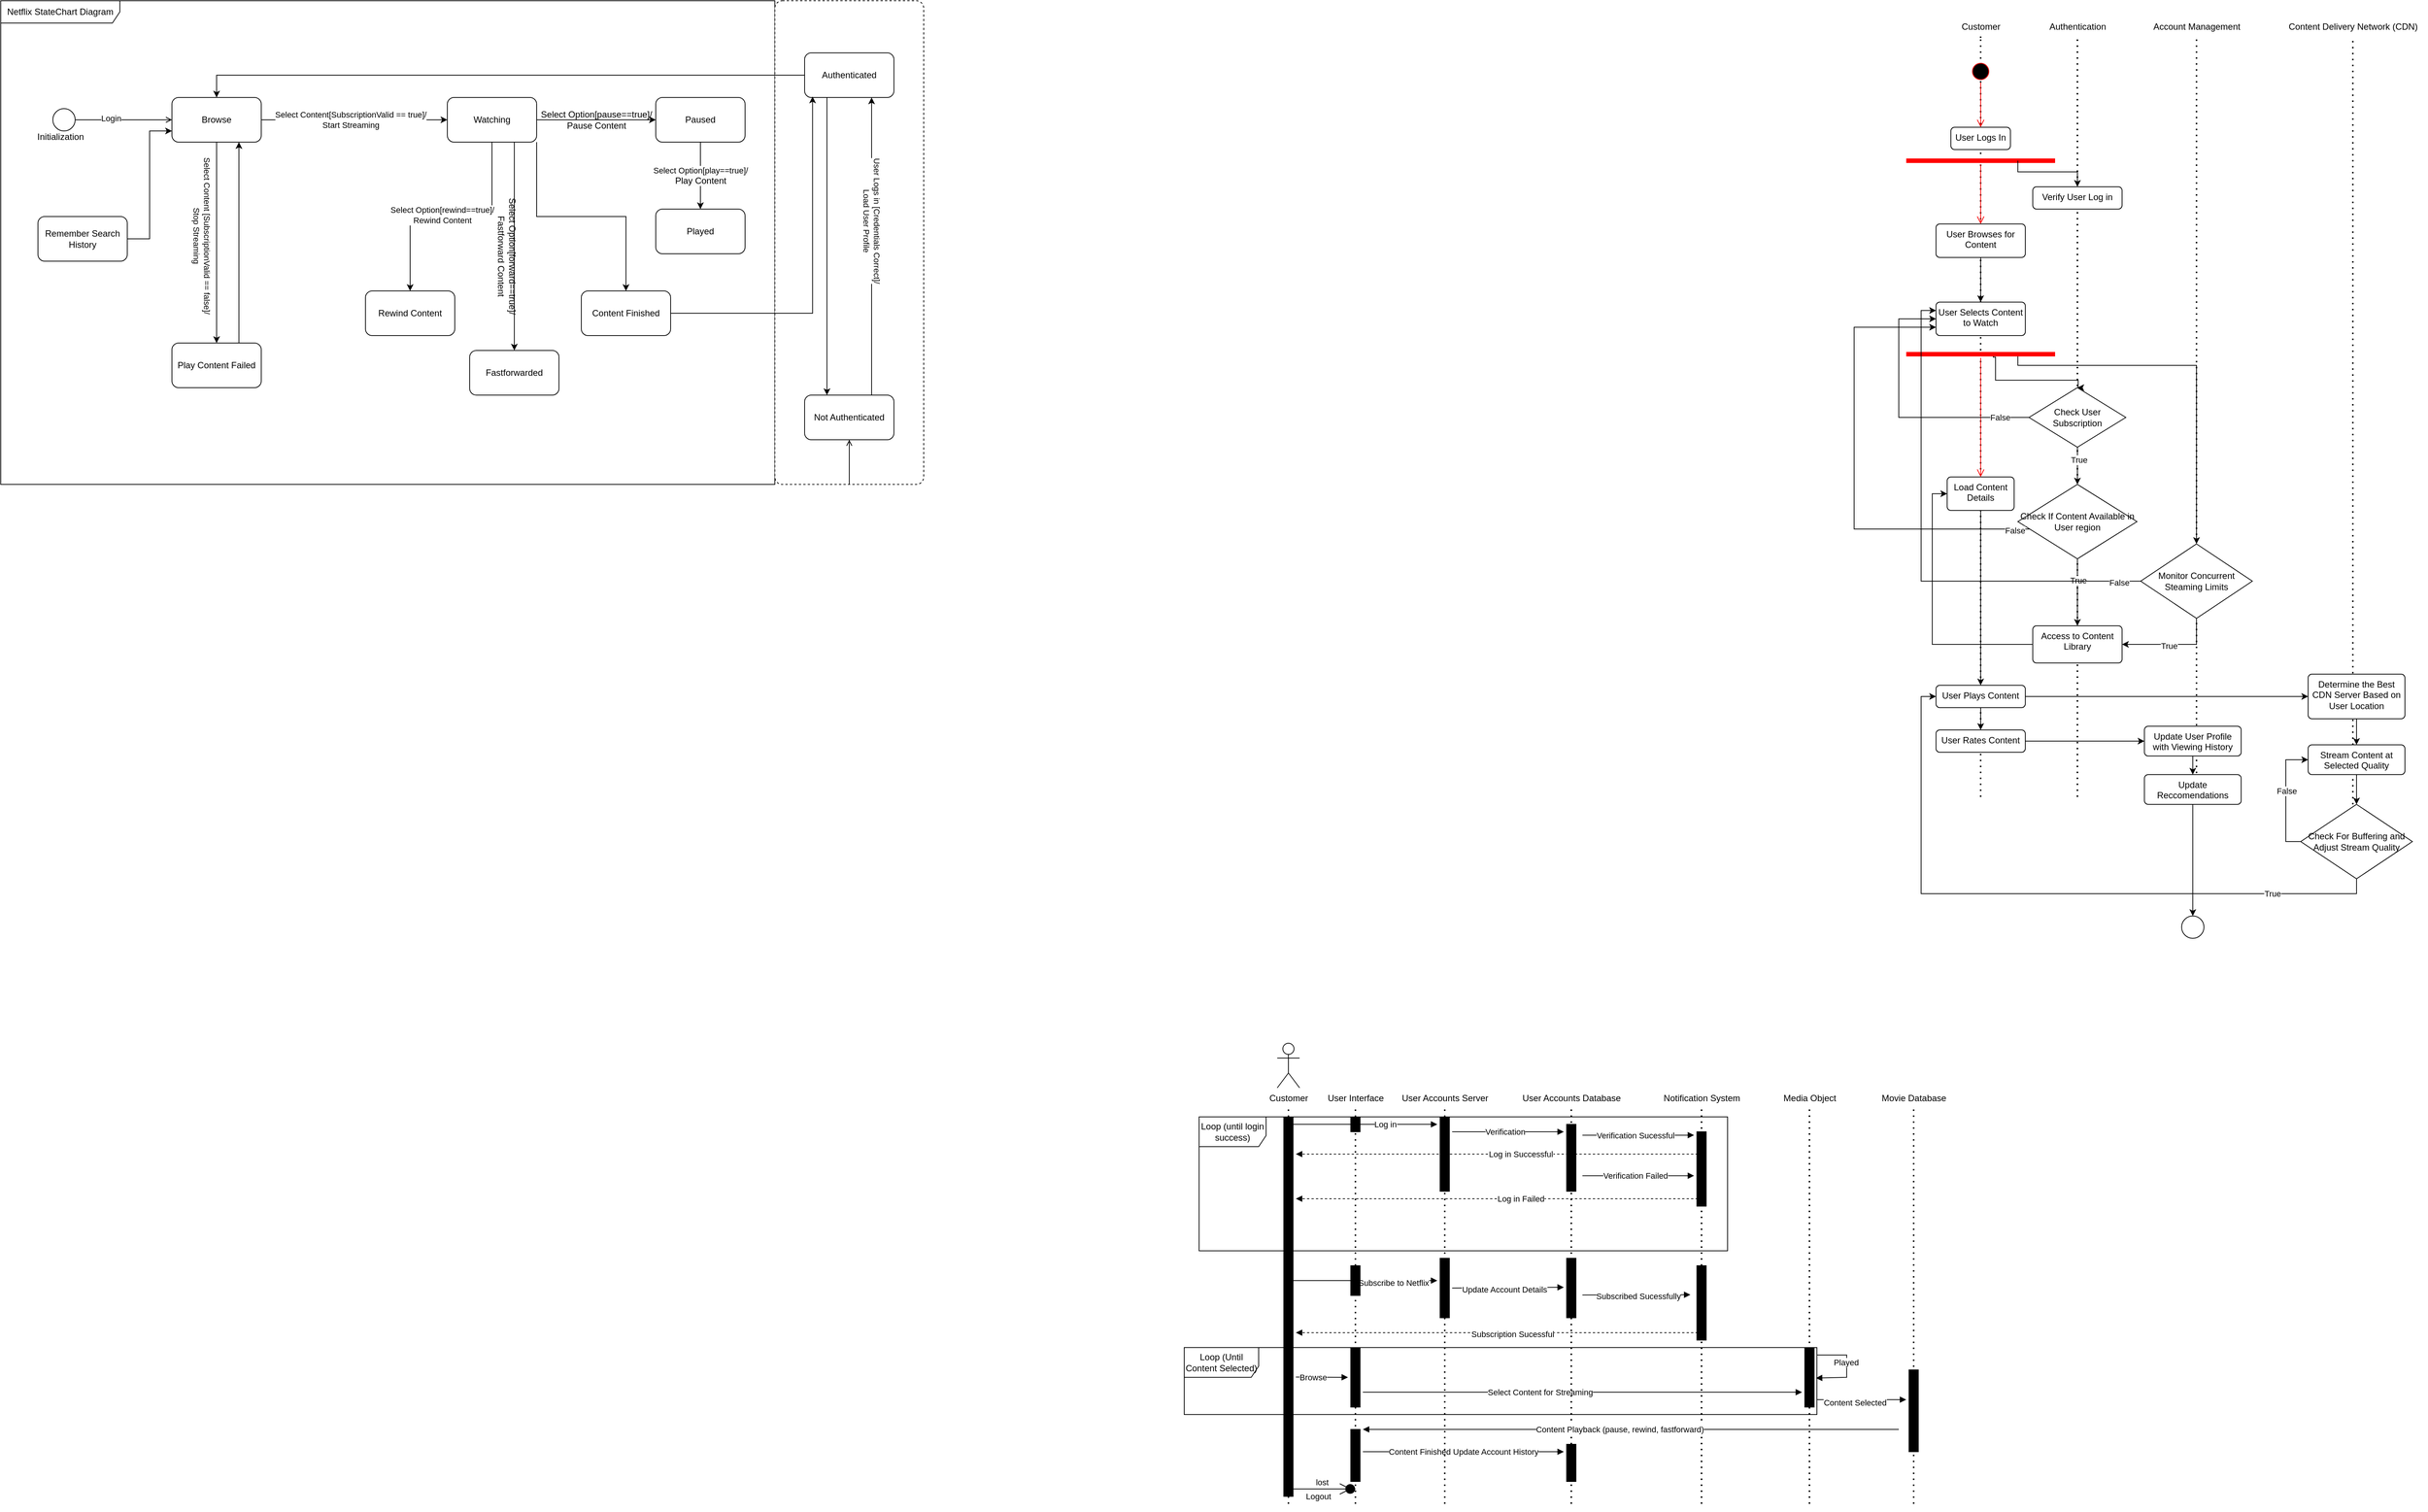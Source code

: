 <mxfile version="23.1.1" type="github">
  <diagram id="aRvvg68_T-_y73kLQ_8T" name="Page-1">
    <mxGraphModel dx="3348" dy="2262" grid="1" gridSize="10" guides="1" tooltips="1" connect="1" arrows="1" fold="1" page="1" pageScale="1" pageWidth="850" pageHeight="1100" math="0" shadow="0">
      <root>
        <mxCell id="0" />
        <mxCell id="1" parent="0" />
        <mxCell id="Cc5U-xfoEHGuKfW352Fq-62" value="" style="endArrow=none;dashed=1;html=1;dashPattern=1 3;strokeWidth=2;rounded=0;" edge="1" parent="1" source="Cc5U-xfoEHGuKfW352Fq-63">
          <mxGeometry width="50" height="50" relative="1" as="geometry">
            <mxPoint x="960" y="-310" as="sourcePoint" />
            <mxPoint x="960" y="-1045" as="targetPoint" />
          </mxGeometry>
        </mxCell>
        <mxCell id="Cc5U-xfoEHGuKfW352Fq-66" value="" style="group" vertex="1" connectable="0" parent="1">
          <mxGeometry x="910" y="-1070" width="150" height="760" as="geometry" />
        </mxCell>
        <mxCell id="Cc5U-xfoEHGuKfW352Fq-65" value="" style="endArrow=none;dashed=1;html=1;dashPattern=1 3;strokeWidth=2;rounded=0;" edge="1" parent="Cc5U-xfoEHGuKfW352Fq-66" target="Cc5U-xfoEHGuKfW352Fq-63">
          <mxGeometry width="50" height="50" relative="1" as="geometry">
            <mxPoint x="50" y="1050" as="sourcePoint" />
            <mxPoint x="50" y="25" as="targetPoint" />
          </mxGeometry>
        </mxCell>
        <mxCell id="Cc5U-xfoEHGuKfW352Fq-63" value="Customer" style="text;html=1;align=center;verticalAlign=middle;resizable=0;points=[];autosize=1;strokeColor=none;fillColor=none;" vertex="1" parent="Cc5U-xfoEHGuKfW352Fq-66">
          <mxGeometry x="10" width="80" height="30" as="geometry" />
        </mxCell>
        <mxCell id="Cc5U-xfoEHGuKfW352Fq-92" value="" style="ellipse;html=1;shape=startState;fillColor=#000000;strokeColor=#ff0000;" vertex="1" parent="Cc5U-xfoEHGuKfW352Fq-66">
          <mxGeometry x="35" y="60" width="30" height="30" as="geometry" />
        </mxCell>
        <mxCell id="Cc5U-xfoEHGuKfW352Fq-93" value="" style="edgeStyle=orthogonalEdgeStyle;html=1;verticalAlign=bottom;endArrow=open;endSize=8;strokeColor=#ff0000;rounded=0;" edge="1" source="Cc5U-xfoEHGuKfW352Fq-92" parent="Cc5U-xfoEHGuKfW352Fq-66">
          <mxGeometry relative="1" as="geometry">
            <mxPoint x="50" y="150" as="targetPoint" />
          </mxGeometry>
        </mxCell>
        <mxCell id="Cc5U-xfoEHGuKfW352Fq-94" value="User Logs In" style="html=1;align=center;verticalAlign=top;rounded=1;absoluteArcSize=1;arcSize=10;dashed=0;whiteSpace=wrap;" vertex="1" parent="Cc5U-xfoEHGuKfW352Fq-66">
          <mxGeometry x="10" y="150" width="80" height="30" as="geometry" />
        </mxCell>
        <mxCell id="Cc5U-xfoEHGuKfW352Fq-125" value="" style="edgeStyle=orthogonalEdgeStyle;rounded=0;orthogonalLoop=1;jettySize=auto;html=1;" edge="1" parent="Cc5U-xfoEHGuKfW352Fq-66" source="Cc5U-xfoEHGuKfW352Fq-95" target="Cc5U-xfoEHGuKfW352Fq-96">
          <mxGeometry relative="1" as="geometry" />
        </mxCell>
        <mxCell id="Cc5U-xfoEHGuKfW352Fq-95" value="User Browses for Content" style="html=1;align=center;verticalAlign=top;rounded=1;absoluteArcSize=1;arcSize=10;dashed=0;whiteSpace=wrap;" vertex="1" parent="Cc5U-xfoEHGuKfW352Fq-66">
          <mxGeometry x="-10" y="280" width="120" height="45" as="geometry" />
        </mxCell>
        <mxCell id="Cc5U-xfoEHGuKfW352Fq-96" value="User Selects Content to Watch" style="html=1;align=center;verticalAlign=top;rounded=1;absoluteArcSize=1;arcSize=10;dashed=0;whiteSpace=wrap;" vertex="1" parent="Cc5U-xfoEHGuKfW352Fq-66">
          <mxGeometry x="-10" y="385" width="120" height="45" as="geometry" />
        </mxCell>
        <mxCell id="Cc5U-xfoEHGuKfW352Fq-97" value="Load Content Details" style="html=1;align=center;verticalAlign=top;rounded=1;absoluteArcSize=1;arcSize=10;dashed=0;whiteSpace=wrap;" vertex="1" parent="Cc5U-xfoEHGuKfW352Fq-66">
          <mxGeometry x="5" y="620" width="90" height="45" as="geometry" />
        </mxCell>
        <mxCell id="Cc5U-xfoEHGuKfW352Fq-118" value="" style="shape=line;html=1;strokeWidth=6;strokeColor=#ff0000;" vertex="1" parent="Cc5U-xfoEHGuKfW352Fq-66">
          <mxGeometry x="-50" y="190" width="200" height="10" as="geometry" />
        </mxCell>
        <mxCell id="Cc5U-xfoEHGuKfW352Fq-119" value="" style="edgeStyle=orthogonalEdgeStyle;html=1;verticalAlign=bottom;endArrow=open;endSize=8;strokeColor=#ff0000;rounded=0;entryX=0.5;entryY=0;entryDx=0;entryDy=0;" edge="1" source="Cc5U-xfoEHGuKfW352Fq-118" parent="Cc5U-xfoEHGuKfW352Fq-66" target="Cc5U-xfoEHGuKfW352Fq-95">
          <mxGeometry relative="1" as="geometry">
            <mxPoint x="50" y="270" as="targetPoint" />
          </mxGeometry>
        </mxCell>
        <mxCell id="Cc5U-xfoEHGuKfW352Fq-76" value="" style="group" vertex="1" connectable="0" parent="1">
          <mxGeometry x="1040" y="-1070" width="160" height="800" as="geometry" />
        </mxCell>
        <mxCell id="Cc5U-xfoEHGuKfW352Fq-77" value="" style="endArrow=none;dashed=1;html=1;dashPattern=1 3;strokeWidth=2;rounded=0;" edge="1" parent="Cc5U-xfoEHGuKfW352Fq-76" target="Cc5U-xfoEHGuKfW352Fq-78">
          <mxGeometry width="50" height="50" relative="1" as="geometry">
            <mxPoint x="50" y="1050" as="sourcePoint" />
            <mxPoint x="50" y="25" as="targetPoint" />
          </mxGeometry>
        </mxCell>
        <mxCell id="Cc5U-xfoEHGuKfW352Fq-78" value="Authentication" style="text;html=1;align=center;verticalAlign=middle;resizable=0;points=[];autosize=1;strokeColor=none;fillColor=none;" vertex="1" parent="Cc5U-xfoEHGuKfW352Fq-76">
          <mxGeometry width="100" height="30" as="geometry" />
        </mxCell>
        <mxCell id="Cc5U-xfoEHGuKfW352Fq-168" value="" style="edgeStyle=orthogonalEdgeStyle;rounded=0;orthogonalLoop=1;jettySize=auto;html=1;" edge="1" parent="Cc5U-xfoEHGuKfW352Fq-76" source="Cc5U-xfoEHGuKfW352Fq-103" target="Cc5U-xfoEHGuKfW352Fq-58">
          <mxGeometry relative="1" as="geometry" />
        </mxCell>
        <mxCell id="Cc5U-xfoEHGuKfW352Fq-171" value="True" style="edgeLabel;html=1;align=center;verticalAlign=middle;resizable=0;points=[];" vertex="1" connectable="0" parent="Cc5U-xfoEHGuKfW352Fq-168">
          <mxGeometry x="-0.324" y="2" relative="1" as="geometry">
            <mxPoint as="offset" />
          </mxGeometry>
        </mxCell>
        <mxCell id="Cc5U-xfoEHGuKfW352Fq-103" value="Check User Subscription" style="rhombus;whiteSpace=wrap;html=1;" vertex="1" parent="Cc5U-xfoEHGuKfW352Fq-76">
          <mxGeometry x="-15" y="500" width="130" height="80" as="geometry" />
        </mxCell>
        <mxCell id="Cc5U-xfoEHGuKfW352Fq-117" value="Verify User Log in" style="html=1;align=center;verticalAlign=top;rounded=1;absoluteArcSize=1;arcSize=10;dashed=0;whiteSpace=wrap;" vertex="1" parent="Cc5U-xfoEHGuKfW352Fq-76">
          <mxGeometry x="-10" y="230" width="120" height="30" as="geometry" />
        </mxCell>
        <mxCell id="Cc5U-xfoEHGuKfW352Fq-58" value="Check If Content Available in User region" style="rhombus;whiteSpace=wrap;html=1;" vertex="1" parent="Cc5U-xfoEHGuKfW352Fq-76">
          <mxGeometry x="-30" y="630" width="160" height="100" as="geometry" />
        </mxCell>
        <mxCell id="Cc5U-xfoEHGuKfW352Fq-79" value="" style="group" vertex="1" connectable="0" parent="1">
          <mxGeometry x="1200" y="-1070" width="150" height="760" as="geometry" />
        </mxCell>
        <mxCell id="Cc5U-xfoEHGuKfW352Fq-80" value="" style="endArrow=none;dashed=1;html=1;dashPattern=1 3;strokeWidth=2;rounded=0;" edge="1" parent="Cc5U-xfoEHGuKfW352Fq-79" target="Cc5U-xfoEHGuKfW352Fq-81">
          <mxGeometry width="50" height="50" relative="1" as="geometry">
            <mxPoint x="50" y="1050" as="sourcePoint" />
            <mxPoint x="50" y="25" as="targetPoint" />
          </mxGeometry>
        </mxCell>
        <mxCell id="Cc5U-xfoEHGuKfW352Fq-81" value="Account Management" style="text;html=1;align=center;verticalAlign=middle;resizable=0;points=[];autosize=1;strokeColor=none;fillColor=none;" vertex="1" parent="Cc5U-xfoEHGuKfW352Fq-79">
          <mxGeometry x="-20" width="140" height="30" as="geometry" />
        </mxCell>
        <mxCell id="Cc5U-xfoEHGuKfW352Fq-176" value="Monitor Concurrent Steaming Limits" style="rhombus;whiteSpace=wrap;html=1;" vertex="1" parent="Cc5U-xfoEHGuKfW352Fq-79">
          <mxGeometry x="-25" y="710" width="150" height="100" as="geometry" />
        </mxCell>
        <mxCell id="Cc5U-xfoEHGuKfW352Fq-82" value="" style="group" vertex="1" connectable="0" parent="1">
          <mxGeometry x="1340" y="-1070" width="150" height="760" as="geometry" />
        </mxCell>
        <mxCell id="Cc5U-xfoEHGuKfW352Fq-89" value="" style="group" vertex="1" connectable="0" parent="Cc5U-xfoEHGuKfW352Fq-82">
          <mxGeometry x="20" width="200" height="760" as="geometry" />
        </mxCell>
        <mxCell id="Cc5U-xfoEHGuKfW352Fq-83" value="" style="endArrow=none;dashed=1;html=1;dashPattern=1 3;strokeWidth=2;rounded=0;" edge="1" parent="Cc5U-xfoEHGuKfW352Fq-89" target="Cc5U-xfoEHGuKfW352Fq-84">
          <mxGeometry width="50" height="50" relative="1" as="geometry">
            <mxPoint x="100" y="1060" as="sourcePoint" />
            <mxPoint x="100" y="25" as="targetPoint" />
          </mxGeometry>
        </mxCell>
        <mxCell id="Cc5U-xfoEHGuKfW352Fq-84" value="Content Delivery Network (CDN)" style="text;html=1;align=center;verticalAlign=middle;resizable=0;points=[];autosize=1;strokeColor=none;fillColor=none;" vertex="1" parent="Cc5U-xfoEHGuKfW352Fq-89">
          <mxGeometry width="200" height="30" as="geometry" />
        </mxCell>
        <mxCell id="Cc5U-xfoEHGuKfW352Fq-123" style="edgeStyle=orthogonalEdgeStyle;rounded=0;orthogonalLoop=1;jettySize=auto;html=1;exitX=0.75;exitY=0.5;exitDx=0;exitDy=0;exitPerimeter=0;entryX=0.5;entryY=0;entryDx=0;entryDy=0;" edge="1" parent="1" source="Cc5U-xfoEHGuKfW352Fq-118" target="Cc5U-xfoEHGuKfW352Fq-117">
          <mxGeometry relative="1" as="geometry">
            <Array as="points">
              <mxPoint x="1010" y="-860" />
              <mxPoint x="1090" y="-860" />
            </Array>
          </mxGeometry>
        </mxCell>
        <mxCell id="Cc5U-xfoEHGuKfW352Fq-148" style="edgeStyle=orthogonalEdgeStyle;rounded=0;orthogonalLoop=1;jettySize=auto;html=1;exitX=0.6;exitY=0.788;exitDx=0;exitDy=0;exitPerimeter=0;" edge="1" parent="1" source="Cc5U-xfoEHGuKfW352Fq-141">
          <mxGeometry relative="1" as="geometry">
            <mxPoint x="1090" y="-570" as="targetPoint" />
            <Array as="points">
              <mxPoint x="980" y="-614" />
              <mxPoint x="977" y="-614" />
              <mxPoint x="977" y="-611" />
              <mxPoint x="980" y="-611" />
              <mxPoint x="980" y="-580" />
              <mxPoint x="1091" y="-580" />
              <mxPoint x="1091" y="-570" />
            </Array>
          </mxGeometry>
        </mxCell>
        <mxCell id="Cc5U-xfoEHGuKfW352Fq-219" style="edgeStyle=orthogonalEdgeStyle;rounded=0;orthogonalLoop=1;jettySize=auto;html=1;exitX=0.75;exitY=0.5;exitDx=0;exitDy=0;exitPerimeter=0;" edge="1" parent="1" source="Cc5U-xfoEHGuKfW352Fq-141" target="Cc5U-xfoEHGuKfW352Fq-176">
          <mxGeometry relative="1" as="geometry">
            <Array as="points">
              <mxPoint x="1010" y="-600" />
              <mxPoint x="1250" y="-600" />
            </Array>
          </mxGeometry>
        </mxCell>
        <mxCell id="Cc5U-xfoEHGuKfW352Fq-141" value="" style="shape=line;html=1;strokeWidth=6;strokeColor=#ff0000;" vertex="1" parent="1">
          <mxGeometry x="860" y="-620" width="200" height="10" as="geometry" />
        </mxCell>
        <mxCell id="Cc5U-xfoEHGuKfW352Fq-142" value="" style="edgeStyle=orthogonalEdgeStyle;html=1;verticalAlign=bottom;endArrow=open;endSize=8;strokeColor=#ff0000;rounded=0;entryX=0.5;entryY=0;entryDx=0;entryDy=0;" edge="1" source="Cc5U-xfoEHGuKfW352Fq-141" parent="1" target="Cc5U-xfoEHGuKfW352Fq-97">
          <mxGeometry relative="1" as="geometry">
            <mxPoint x="960" y="-540" as="targetPoint" />
          </mxGeometry>
        </mxCell>
        <mxCell id="Cc5U-xfoEHGuKfW352Fq-163" value="" style="edgeStyle=orthogonalEdgeStyle;rounded=0;orthogonalLoop=1;jettySize=auto;html=1;entryX=0;entryY=0.5;entryDx=0;entryDy=0;" edge="1" parent="1" source="Cc5U-xfoEHGuKfW352Fq-149" target="Cc5U-xfoEHGuKfW352Fq-97">
          <mxGeometry relative="1" as="geometry" />
        </mxCell>
        <mxCell id="Cc5U-xfoEHGuKfW352Fq-165" style="edgeStyle=orthogonalEdgeStyle;rounded=0;orthogonalLoop=1;jettySize=auto;html=1;exitX=0;exitY=0.5;exitDx=0;exitDy=0;entryX=0;entryY=0.5;entryDx=0;entryDy=0;" edge="1" parent="1" source="Cc5U-xfoEHGuKfW352Fq-103" target="Cc5U-xfoEHGuKfW352Fq-96">
          <mxGeometry relative="1" as="geometry">
            <Array as="points">
              <mxPoint x="850" y="-530" />
              <mxPoint x="850" y="-662" />
            </Array>
          </mxGeometry>
        </mxCell>
        <mxCell id="Cc5U-xfoEHGuKfW352Fq-166" value="False" style="edgeLabel;html=1;align=center;verticalAlign=middle;resizable=0;points=[];" vertex="1" connectable="0" parent="Cc5U-xfoEHGuKfW352Fq-165">
          <mxGeometry x="-0.778" relative="1" as="geometry">
            <mxPoint as="offset" />
          </mxGeometry>
        </mxCell>
        <mxCell id="Cc5U-xfoEHGuKfW352Fq-149" value="Access to Content Library" style="html=1;align=center;verticalAlign=top;rounded=1;absoluteArcSize=1;arcSize=10;dashed=0;whiteSpace=wrap;" vertex="1" parent="1">
          <mxGeometry x="1030" y="-250" width="120" height="50" as="geometry" />
        </mxCell>
        <mxCell id="Cc5U-xfoEHGuKfW352Fq-170" value="" style="edgeStyle=orthogonalEdgeStyle;rounded=0;orthogonalLoop=1;jettySize=auto;html=1;" edge="1" parent="1" source="Cc5U-xfoEHGuKfW352Fq-58" target="Cc5U-xfoEHGuKfW352Fq-149">
          <mxGeometry relative="1" as="geometry" />
        </mxCell>
        <mxCell id="Cc5U-xfoEHGuKfW352Fq-172" value="True" style="edgeLabel;html=1;align=center;verticalAlign=middle;resizable=0;points=[];" vertex="1" connectable="0" parent="Cc5U-xfoEHGuKfW352Fq-170">
          <mxGeometry x="-0.36" y="1" relative="1" as="geometry">
            <mxPoint as="offset" />
          </mxGeometry>
        </mxCell>
        <mxCell id="Cc5U-xfoEHGuKfW352Fq-173" style="edgeStyle=orthogonalEdgeStyle;rounded=0;orthogonalLoop=1;jettySize=auto;html=1;entryX=0;entryY=0.75;entryDx=0;entryDy=0;" edge="1" parent="1" source="Cc5U-xfoEHGuKfW352Fq-58" target="Cc5U-xfoEHGuKfW352Fq-96">
          <mxGeometry relative="1" as="geometry">
            <Array as="points">
              <mxPoint x="790" y="-380" />
              <mxPoint x="790" y="-651" />
            </Array>
          </mxGeometry>
        </mxCell>
        <mxCell id="Cc5U-xfoEHGuKfW352Fq-174" value="False" style="edgeLabel;html=1;align=center;verticalAlign=middle;resizable=0;points=[];" vertex="1" connectable="0" parent="Cc5U-xfoEHGuKfW352Fq-173">
          <mxGeometry x="-0.935" y="2" relative="1" as="geometry">
            <mxPoint as="offset" />
          </mxGeometry>
        </mxCell>
        <mxCell id="Cc5U-xfoEHGuKfW352Fq-201" value="" style="edgeStyle=orthogonalEdgeStyle;rounded=0;orthogonalLoop=1;jettySize=auto;html=1;" edge="1" parent="1" source="Cc5U-xfoEHGuKfW352Fq-193" target="Cc5U-xfoEHGuKfW352Fq-200">
          <mxGeometry relative="1" as="geometry" />
        </mxCell>
        <mxCell id="Cc5U-xfoEHGuKfW352Fq-212" style="edgeStyle=orthogonalEdgeStyle;rounded=0;orthogonalLoop=1;jettySize=auto;html=1;" edge="1" parent="1" source="Cc5U-xfoEHGuKfW352Fq-193" target="Cc5U-xfoEHGuKfW352Fq-59">
          <mxGeometry relative="1" as="geometry" />
        </mxCell>
        <mxCell id="Cc5U-xfoEHGuKfW352Fq-193" value="User Plays Content" style="html=1;align=center;verticalAlign=top;rounded=1;absoluteArcSize=1;arcSize=10;dashed=0;whiteSpace=wrap;" vertex="1" parent="1">
          <mxGeometry x="900" y="-170" width="120" height="30" as="geometry" />
        </mxCell>
        <mxCell id="Cc5U-xfoEHGuKfW352Fq-198" style="edgeStyle=orthogonalEdgeStyle;rounded=0;orthogonalLoop=1;jettySize=auto;html=1;" edge="1" parent="1" source="Cc5U-xfoEHGuKfW352Fq-97" target="Cc5U-xfoEHGuKfW352Fq-193">
          <mxGeometry relative="1" as="geometry" />
        </mxCell>
        <mxCell id="Cc5U-xfoEHGuKfW352Fq-206" style="edgeStyle=orthogonalEdgeStyle;rounded=0;orthogonalLoop=1;jettySize=auto;html=1;entryX=0;entryY=0.5;entryDx=0;entryDy=0;" edge="1" parent="1" source="Cc5U-xfoEHGuKfW352Fq-200" target="Cc5U-xfoEHGuKfW352Fq-205">
          <mxGeometry relative="1" as="geometry" />
        </mxCell>
        <mxCell id="Cc5U-xfoEHGuKfW352Fq-200" value="User Rates Content" style="html=1;align=center;verticalAlign=top;rounded=1;absoluteArcSize=1;arcSize=10;dashed=0;whiteSpace=wrap;" vertex="1" parent="1">
          <mxGeometry x="900" y="-110" width="120" height="30" as="geometry" />
        </mxCell>
        <mxCell id="Cc5U-xfoEHGuKfW352Fq-210" style="edgeStyle=orthogonalEdgeStyle;rounded=0;orthogonalLoop=1;jettySize=auto;html=1;entryX=0.5;entryY=0;entryDx=0;entryDy=0;" edge="1" parent="1" source="Cc5U-xfoEHGuKfW352Fq-205" target="Cc5U-xfoEHGuKfW352Fq-208">
          <mxGeometry relative="1" as="geometry" />
        </mxCell>
        <mxCell id="Cc5U-xfoEHGuKfW352Fq-205" value="Update User Profile with Viewing History" style="html=1;align=center;verticalAlign=top;rounded=1;absoluteArcSize=1;arcSize=10;dashed=0;whiteSpace=wrap;" vertex="1" parent="1">
          <mxGeometry x="1180" y="-115" width="130" height="40" as="geometry" />
        </mxCell>
        <mxCell id="Cc5U-xfoEHGuKfW352Fq-241" style="edgeStyle=orthogonalEdgeStyle;rounded=0;orthogonalLoop=1;jettySize=auto;html=1;entryX=0.5;entryY=0;entryDx=0;entryDy=0;" edge="1" parent="1" source="Cc5U-xfoEHGuKfW352Fq-208" target="Cc5U-xfoEHGuKfW352Fq-239">
          <mxGeometry relative="1" as="geometry" />
        </mxCell>
        <mxCell id="Cc5U-xfoEHGuKfW352Fq-208" value="Update Reccomendations" style="html=1;align=center;verticalAlign=top;rounded=1;absoluteArcSize=1;arcSize=10;dashed=0;whiteSpace=wrap;" vertex="1" parent="1">
          <mxGeometry x="1180" y="-50" width="130" height="40" as="geometry" />
        </mxCell>
        <mxCell id="Cc5U-xfoEHGuKfW352Fq-216" style="edgeStyle=orthogonalEdgeStyle;rounded=0;orthogonalLoop=1;jettySize=auto;html=1;entryX=0.5;entryY=0;entryDx=0;entryDy=0;" edge="1" parent="1" source="Cc5U-xfoEHGuKfW352Fq-59" target="Cc5U-xfoEHGuKfW352Fq-215">
          <mxGeometry relative="1" as="geometry" />
        </mxCell>
        <mxCell id="Cc5U-xfoEHGuKfW352Fq-59" value="Determine the Best CDN Server Based on User Location" style="html=1;align=center;verticalAlign=top;rounded=1;absoluteArcSize=1;arcSize=10;dashed=0;whiteSpace=wrap;" vertex="1" parent="1">
          <mxGeometry x="1400" y="-185" width="130" height="60" as="geometry" />
        </mxCell>
        <mxCell id="Cc5U-xfoEHGuKfW352Fq-227" style="edgeStyle=orthogonalEdgeStyle;rounded=0;orthogonalLoop=1;jettySize=auto;html=1;entryX=0.5;entryY=0;entryDx=0;entryDy=0;" edge="1" parent="1" source="Cc5U-xfoEHGuKfW352Fq-215" target="Cc5U-xfoEHGuKfW352Fq-226">
          <mxGeometry relative="1" as="geometry" />
        </mxCell>
        <mxCell id="Cc5U-xfoEHGuKfW352Fq-215" value="Stream Content at Selected Quality" style="html=1;align=center;verticalAlign=top;rounded=1;absoluteArcSize=1;arcSize=10;dashed=0;whiteSpace=wrap;" vertex="1" parent="1">
          <mxGeometry x="1400" y="-90" width="130" height="40" as="geometry" />
        </mxCell>
        <mxCell id="Cc5U-xfoEHGuKfW352Fq-221" style="edgeStyle=orthogonalEdgeStyle;rounded=0;orthogonalLoop=1;jettySize=auto;html=1;entryX=0;entryY=0.25;entryDx=0;entryDy=0;" edge="1" parent="1" source="Cc5U-xfoEHGuKfW352Fq-176" target="Cc5U-xfoEHGuKfW352Fq-96">
          <mxGeometry relative="1" as="geometry" />
        </mxCell>
        <mxCell id="Cc5U-xfoEHGuKfW352Fq-222" value="False" style="edgeLabel;html=1;align=center;verticalAlign=middle;resizable=0;points=[];" vertex="1" connectable="0" parent="Cc5U-xfoEHGuKfW352Fq-221">
          <mxGeometry x="-0.913" y="2" relative="1" as="geometry">
            <mxPoint as="offset" />
          </mxGeometry>
        </mxCell>
        <mxCell id="Cc5U-xfoEHGuKfW352Fq-223" style="edgeStyle=orthogonalEdgeStyle;rounded=0;orthogonalLoop=1;jettySize=auto;html=1;entryX=1;entryY=0.5;entryDx=0;entryDy=0;" edge="1" parent="1" source="Cc5U-xfoEHGuKfW352Fq-176" target="Cc5U-xfoEHGuKfW352Fq-149">
          <mxGeometry relative="1" as="geometry">
            <Array as="points">
              <mxPoint x="1250" y="-225" />
            </Array>
          </mxGeometry>
        </mxCell>
        <mxCell id="Cc5U-xfoEHGuKfW352Fq-224" value="True" style="edgeLabel;html=1;align=center;verticalAlign=middle;resizable=0;points=[];" vertex="1" connectable="0" parent="Cc5U-xfoEHGuKfW352Fq-223">
          <mxGeometry x="0.075" y="2" relative="1" as="geometry">
            <mxPoint as="offset" />
          </mxGeometry>
        </mxCell>
        <mxCell id="Cc5U-xfoEHGuKfW352Fq-228" style="edgeStyle=orthogonalEdgeStyle;rounded=0;orthogonalLoop=1;jettySize=auto;html=1;entryX=0;entryY=0.5;entryDx=0;entryDy=0;" edge="1" parent="1" source="Cc5U-xfoEHGuKfW352Fq-226" target="Cc5U-xfoEHGuKfW352Fq-215">
          <mxGeometry relative="1" as="geometry">
            <Array as="points">
              <mxPoint x="1370" y="40" />
              <mxPoint x="1370" y="-70" />
            </Array>
          </mxGeometry>
        </mxCell>
        <mxCell id="Cc5U-xfoEHGuKfW352Fq-229" value="False" style="edgeLabel;html=1;align=center;verticalAlign=middle;resizable=0;points=[];" vertex="1" connectable="0" parent="Cc5U-xfoEHGuKfW352Fq-228">
          <mxGeometry x="0.101" y="-1" relative="1" as="geometry">
            <mxPoint as="offset" />
          </mxGeometry>
        </mxCell>
        <mxCell id="Cc5U-xfoEHGuKfW352Fq-230" style="edgeStyle=orthogonalEdgeStyle;rounded=0;orthogonalLoop=1;jettySize=auto;html=1;exitX=0.5;exitY=1;exitDx=0;exitDy=0;entryX=0;entryY=0.5;entryDx=0;entryDy=0;" edge="1" parent="1" source="Cc5U-xfoEHGuKfW352Fq-226" target="Cc5U-xfoEHGuKfW352Fq-193">
          <mxGeometry relative="1" as="geometry" />
        </mxCell>
        <mxCell id="Cc5U-xfoEHGuKfW352Fq-231" value="True" style="edgeLabel;html=1;align=center;verticalAlign=middle;resizable=0;points=[];" vertex="1" connectable="0" parent="Cc5U-xfoEHGuKfW352Fq-230">
          <mxGeometry x="-0.699" relative="1" as="geometry">
            <mxPoint x="1" as="offset" />
          </mxGeometry>
        </mxCell>
        <mxCell id="Cc5U-xfoEHGuKfW352Fq-226" value="Check For Buffering and Adjust Stream Quality" style="rhombus;whiteSpace=wrap;html=1;" vertex="1" parent="1">
          <mxGeometry x="1390" y="-10" width="150" height="100" as="geometry" />
        </mxCell>
        <mxCell id="Cc5U-xfoEHGuKfW352Fq-239" value="" style="ellipse;html=1;" vertex="1" parent="1">
          <mxGeometry x="1230" y="140" width="30" height="30" as="geometry" />
        </mxCell>
        <mxCell id="Cc5U-xfoEHGuKfW352Fq-244" value="" style="group" vertex="1" connectable="0" parent="1">
          <mxGeometry x="-20" y="370" width="760" height="570" as="geometry" />
        </mxCell>
        <mxCell id="Cc5U-xfoEHGuKfW352Fq-242" value="" style="endArrow=none;dashed=1;html=1;dashPattern=1 3;strokeWidth=2;rounded=0;" edge="1" parent="Cc5U-xfoEHGuKfW352Fq-244">
          <mxGeometry width="50" height="50" relative="1" as="geometry">
            <mxPoint x="50" y="560" as="sourcePoint" />
            <mxPoint x="50" y="30" as="targetPoint" />
          </mxGeometry>
        </mxCell>
        <mxCell id="Cc5U-xfoEHGuKfW352Fq-257" value="" style="html=1;points=[];perimeter=orthogonalPerimeter;fillColor=strokeColor;" vertex="1" parent="Cc5U-xfoEHGuKfW352Fq-244">
          <mxGeometry x="43.75" y="40" width="12.5" height="510" as="geometry" />
        </mxCell>
        <mxCell id="Cc5U-xfoEHGuKfW352Fq-327" value="" style="html=1;verticalAlign=bottom;labelBackgroundColor=none;endArrow=block;endFill=1;rounded=0;" edge="1" parent="Cc5U-xfoEHGuKfW352Fq-244">
          <mxGeometry width="160" relative="1" as="geometry">
            <mxPoint x="56.25" y="50" as="sourcePoint" />
            <mxPoint x="250" y="50" as="targetPoint" />
          </mxGeometry>
        </mxCell>
        <mxCell id="Cc5U-xfoEHGuKfW352Fq-329" value="Log in" style="edgeLabel;html=1;align=center;verticalAlign=middle;resizable=0;points=[];" vertex="1" connectable="0" parent="Cc5U-xfoEHGuKfW352Fq-327">
          <mxGeometry x="-0.287" relative="1" as="geometry">
            <mxPoint x="54" as="offset" />
          </mxGeometry>
        </mxCell>
        <mxCell id="Cc5U-xfoEHGuKfW352Fq-346" value="" style="html=1;verticalAlign=bottom;labelBackgroundColor=none;endArrow=block;endFill=1;rounded=0;" edge="1" parent="Cc5U-xfoEHGuKfW352Fq-244">
          <mxGeometry width="160" relative="1" as="geometry">
            <mxPoint x="55" y="260" as="sourcePoint" />
            <mxPoint x="250" y="260" as="targetPoint" />
          </mxGeometry>
        </mxCell>
        <mxCell id="Cc5U-xfoEHGuKfW352Fq-347" value="Subscribe to Netflix" style="edgeLabel;html=1;align=center;verticalAlign=middle;resizable=0;points=[];" vertex="1" connectable="0" parent="Cc5U-xfoEHGuKfW352Fq-346">
          <mxGeometry x="-0.197" y="-3" relative="1" as="geometry">
            <mxPoint x="57" as="offset" />
          </mxGeometry>
        </mxCell>
        <mxCell id="Cc5U-xfoEHGuKfW352Fq-358" value="" style="group" vertex="1" connectable="0" parent="Cc5U-xfoEHGuKfW352Fq-244">
          <mxGeometry x="90" width="670" height="570" as="geometry" />
        </mxCell>
        <mxCell id="Cc5U-xfoEHGuKfW352Fq-359" value="" style="endArrow=none;dashed=1;html=1;dashPattern=1 3;strokeWidth=2;rounded=0;" edge="1" parent="Cc5U-xfoEHGuKfW352Fq-358">
          <mxGeometry width="50" height="50" relative="1" as="geometry">
            <mxPoint x="50" y="560" as="sourcePoint" />
            <mxPoint x="50" y="30" as="targetPoint" />
          </mxGeometry>
        </mxCell>
        <mxCell id="Cc5U-xfoEHGuKfW352Fq-360" value="User Interface" style="text;html=1;align=center;verticalAlign=middle;resizable=0;points=[];autosize=1;strokeColor=none;fillColor=none;" vertex="1" parent="Cc5U-xfoEHGuKfW352Fq-358">
          <mxGeometry width="100" height="30" as="geometry" />
        </mxCell>
        <mxCell id="Cc5U-xfoEHGuKfW352Fq-362" value="" style="html=1;points=[];perimeter=orthogonalPerimeter;fillColor=strokeColor;" vertex="1" parent="Cc5U-xfoEHGuKfW352Fq-358">
          <mxGeometry x="43.75" y="40" width="12.5" height="20" as="geometry" />
        </mxCell>
        <mxCell id="Cc5U-xfoEHGuKfW352Fq-368" value="" style="html=1;points=[];perimeter=orthogonalPerimeter;fillColor=strokeColor;" vertex="1" parent="Cc5U-xfoEHGuKfW352Fq-358">
          <mxGeometry x="43.75" y="240" width="12.5" height="40" as="geometry" />
        </mxCell>
        <mxCell id="Cc5U-xfoEHGuKfW352Fq-369" value="" style="html=1;points=[];perimeter=orthogonalPerimeter;fillColor=strokeColor;" vertex="1" parent="Cc5U-xfoEHGuKfW352Fq-358">
          <mxGeometry x="43.75" y="350" width="12.5" height="80" as="geometry" />
        </mxCell>
        <mxCell id="Cc5U-xfoEHGuKfW352Fq-370" value="" style="html=1;verticalAlign=bottom;labelBackgroundColor=none;endArrow=block;endFill=1;rounded=0;" edge="1" parent="Cc5U-xfoEHGuKfW352Fq-358">
          <mxGeometry width="160" relative="1" as="geometry">
            <mxPoint x="-30" y="389.68" as="sourcePoint" />
            <mxPoint x="40" y="390" as="targetPoint" />
          </mxGeometry>
        </mxCell>
        <mxCell id="Cc5U-xfoEHGuKfW352Fq-374" value="Browse" style="edgeLabel;html=1;align=center;verticalAlign=middle;resizable=0;points=[];" vertex="1" connectable="0" parent="Cc5U-xfoEHGuKfW352Fq-370">
          <mxGeometry x="-0.343" relative="1" as="geometry">
            <mxPoint as="offset" />
          </mxGeometry>
        </mxCell>
        <mxCell id="Cc5U-xfoEHGuKfW352Fq-381" value="Loop (Until Content Selected)" style="shape=umlFrame;whiteSpace=wrap;html=1;pointerEvents=0;recursiveResize=0;container=1;collapsible=0;width=100;height=40;" vertex="1" parent="Cc5U-xfoEHGuKfW352Fq-358">
          <mxGeometry x="-180" y="350" width="850" height="90" as="geometry" />
        </mxCell>
        <mxCell id="Cc5U-xfoEHGuKfW352Fq-383" value="" style="html=1;points=[];perimeter=orthogonalPerimeter;fillColor=strokeColor;" vertex="1" parent="Cc5U-xfoEHGuKfW352Fq-358">
          <mxGeometry x="43.75" y="460" width="12.5" height="70" as="geometry" />
        </mxCell>
        <mxCell id="Cc5U-xfoEHGuKfW352Fq-387" value="" style="html=1;verticalAlign=bottom;labelBackgroundColor=none;endArrow=block;endFill=1;rounded=0;" edge="1" parent="Cc5U-xfoEHGuKfW352Fq-358">
          <mxGeometry width="160" relative="1" as="geometry">
            <mxPoint x="60" y="490" as="sourcePoint" />
            <mxPoint x="330" y="490" as="targetPoint" />
          </mxGeometry>
        </mxCell>
        <mxCell id="Cc5U-xfoEHGuKfW352Fq-388" value="Content Finished Update Account History" style="edgeLabel;html=1;align=center;verticalAlign=middle;resizable=0;points=[];" vertex="1" connectable="0" parent="Cc5U-xfoEHGuKfW352Fq-387">
          <mxGeometry x="0.118" y="1" relative="1" as="geometry">
            <mxPoint x="-16" y="1" as="offset" />
          </mxGeometry>
        </mxCell>
        <mxCell id="Cc5U-xfoEHGuKfW352Fq-391" value="lost" style="edgeStyle=none;html=1;endArrow=sysMLLost;endSize=12;verticalAlign=bottom;rounded=0;" edge="1" parent="Cc5U-xfoEHGuKfW352Fq-358">
          <mxGeometry width="160" relative="1" as="geometry">
            <mxPoint x="-40" y="540" as="sourcePoint" />
            <mxPoint x="50" y="540" as="targetPoint" />
          </mxGeometry>
        </mxCell>
        <mxCell id="Cc5U-xfoEHGuKfW352Fq-392" value="Logout" style="edgeLabel;html=1;align=center;verticalAlign=middle;resizable=0;points=[];" vertex="1" connectable="0" parent="Cc5U-xfoEHGuKfW352Fq-391">
          <mxGeometry x="-0.234" y="-3" relative="1" as="geometry">
            <mxPoint x="5" y="7" as="offset" />
          </mxGeometry>
        </mxCell>
        <mxCell id="Cc5U-xfoEHGuKfW352Fq-245" value="" style="group" vertex="1" connectable="0" parent="1">
          <mxGeometry x="190" y="370" width="120" height="560" as="geometry" />
        </mxCell>
        <mxCell id="Cc5U-xfoEHGuKfW352Fq-246" value="" style="endArrow=none;dashed=1;html=1;dashPattern=1 3;strokeWidth=2;rounded=0;" edge="1" parent="Cc5U-xfoEHGuKfW352Fq-245">
          <mxGeometry width="50" height="50" relative="1" as="geometry">
            <mxPoint x="50" y="560" as="sourcePoint" />
            <mxPoint x="50" y="30" as="targetPoint" />
          </mxGeometry>
        </mxCell>
        <mxCell id="Cc5U-xfoEHGuKfW352Fq-247" value="User Accounts Server" style="text;html=1;align=center;verticalAlign=middle;resizable=0;points=[];autosize=1;strokeColor=none;fillColor=none;" vertex="1" parent="Cc5U-xfoEHGuKfW352Fq-245">
          <mxGeometry x="-20" width="140" height="30" as="geometry" />
        </mxCell>
        <mxCell id="Cc5U-xfoEHGuKfW352Fq-258" value="" style="html=1;points=[];perimeter=orthogonalPerimeter;fillColor=strokeColor;" vertex="1" parent="Cc5U-xfoEHGuKfW352Fq-245">
          <mxGeometry x="43.75" y="40" width="12.5" height="100" as="geometry" />
        </mxCell>
        <mxCell id="Cc5U-xfoEHGuKfW352Fq-345" value="" style="html=1;points=[];perimeter=orthogonalPerimeter;fillColor=strokeColor;" vertex="1" parent="Cc5U-xfoEHGuKfW352Fq-245">
          <mxGeometry x="43.75" y="230" width="12.5" height="80" as="geometry" />
        </mxCell>
        <mxCell id="Cc5U-xfoEHGuKfW352Fq-351" value="" style="html=1;verticalAlign=bottom;labelBackgroundColor=none;endArrow=block;endFill=1;rounded=0;" edge="1" parent="Cc5U-xfoEHGuKfW352Fq-245">
          <mxGeometry width="160" relative="1" as="geometry">
            <mxPoint x="60" y="270" as="sourcePoint" />
            <mxPoint x="210" y="269" as="targetPoint" />
          </mxGeometry>
        </mxCell>
        <mxCell id="Cc5U-xfoEHGuKfW352Fq-352" value="Update Account Details" style="edgeLabel;html=1;align=center;verticalAlign=middle;resizable=0;points=[];" vertex="1" connectable="0" parent="Cc5U-xfoEHGuKfW352Fq-351">
          <mxGeometry x="-0.057" y="-2" relative="1" as="geometry">
            <mxPoint x="-1" as="offset" />
          </mxGeometry>
        </mxCell>
        <mxCell id="Cc5U-xfoEHGuKfW352Fq-375" value="" style="html=1;verticalAlign=bottom;labelBackgroundColor=none;endArrow=block;endFill=1;rounded=0;" edge="1" parent="Cc5U-xfoEHGuKfW352Fq-245">
          <mxGeometry width="160" relative="1" as="geometry">
            <mxPoint x="-60" y="410" as="sourcePoint" />
            <mxPoint x="530" y="410" as="targetPoint" />
          </mxGeometry>
        </mxCell>
        <mxCell id="Cc5U-xfoEHGuKfW352Fq-376" value="Select Content for Streaming" style="edgeLabel;html=1;align=center;verticalAlign=middle;resizable=0;points=[];" vertex="1" connectable="0" parent="Cc5U-xfoEHGuKfW352Fq-375">
          <mxGeometry x="-0.195" relative="1" as="geometry">
            <mxPoint as="offset" />
          </mxGeometry>
        </mxCell>
        <mxCell id="Cc5U-xfoEHGuKfW352Fq-248" value="" style="group" vertex="1" connectable="0" parent="1">
          <mxGeometry x="360" y="370" width="300" height="560" as="geometry" />
        </mxCell>
        <mxCell id="Cc5U-xfoEHGuKfW352Fq-249" value="" style="endArrow=none;dashed=1;html=1;dashPattern=1 3;strokeWidth=2;rounded=0;" edge="1" parent="Cc5U-xfoEHGuKfW352Fq-248">
          <mxGeometry width="50" height="50" relative="1" as="geometry">
            <mxPoint x="50" y="560" as="sourcePoint" />
            <mxPoint x="50" y="30" as="targetPoint" />
          </mxGeometry>
        </mxCell>
        <mxCell id="Cc5U-xfoEHGuKfW352Fq-250" value="User Accounts Database" style="text;html=1;align=center;verticalAlign=middle;resizable=0;points=[];autosize=1;strokeColor=none;fillColor=none;" vertex="1" parent="Cc5U-xfoEHGuKfW352Fq-248">
          <mxGeometry x="-30" width="160" height="30" as="geometry" />
        </mxCell>
        <mxCell id="Cc5U-xfoEHGuKfW352Fq-264" value="" style="html=1;points=[];perimeter=orthogonalPerimeter;fillColor=strokeColor;" vertex="1" parent="Cc5U-xfoEHGuKfW352Fq-248">
          <mxGeometry x="43.75" y="50" width="12.5" height="90" as="geometry" />
        </mxCell>
        <mxCell id="Cc5U-xfoEHGuKfW352Fq-332" value="" style="html=1;verticalAlign=bottom;labelBackgroundColor=none;endArrow=block;endFill=1;rounded=0;" edge="1" parent="Cc5U-xfoEHGuKfW352Fq-248">
          <mxGeometry width="160" relative="1" as="geometry">
            <mxPoint x="65" y="64.57" as="sourcePoint" />
            <mxPoint x="215" y="64.57" as="targetPoint" />
          </mxGeometry>
        </mxCell>
        <mxCell id="Cc5U-xfoEHGuKfW352Fq-333" value="Verification Sucessful" style="edgeLabel;html=1;align=center;verticalAlign=middle;resizable=0;points=[];" vertex="1" connectable="0" parent="Cc5U-xfoEHGuKfW352Fq-332">
          <mxGeometry x="-0.287" relative="1" as="geometry">
            <mxPoint x="17" as="offset" />
          </mxGeometry>
        </mxCell>
        <mxCell id="Cc5U-xfoEHGuKfW352Fq-348" value="" style="html=1;points=[];perimeter=orthogonalPerimeter;fillColor=strokeColor;" vertex="1" parent="Cc5U-xfoEHGuKfW352Fq-248">
          <mxGeometry x="43.75" y="230" width="12.5" height="80" as="geometry" />
        </mxCell>
        <mxCell id="Cc5U-xfoEHGuKfW352Fq-354" value="" style="html=1;verticalAlign=bottom;labelBackgroundColor=none;endArrow=block;endFill=1;rounded=0;" edge="1" parent="Cc5U-xfoEHGuKfW352Fq-248">
          <mxGeometry width="160" relative="1" as="geometry">
            <mxPoint x="65" y="279.38" as="sourcePoint" />
            <mxPoint x="210" y="279" as="targetPoint" />
          </mxGeometry>
        </mxCell>
        <mxCell id="Cc5U-xfoEHGuKfW352Fq-355" value="Subscribed Sucessfully" style="edgeLabel;html=1;align=center;verticalAlign=middle;resizable=0;points=[];" vertex="1" connectable="0" parent="Cc5U-xfoEHGuKfW352Fq-354">
          <mxGeometry x="-0.317" y="-3" relative="1" as="geometry">
            <mxPoint x="25" y="-2" as="offset" />
          </mxGeometry>
        </mxCell>
        <mxCell id="Cc5U-xfoEHGuKfW352Fq-356" value="" style="html=1;verticalAlign=bottom;labelBackgroundColor=none;endArrow=block;endFill=1;dashed=1;rounded=0;" edge="1" parent="Cc5U-xfoEHGuKfW352Fq-248">
          <mxGeometry width="160" relative="1" as="geometry">
            <mxPoint x="220" y="330" as="sourcePoint" />
            <mxPoint x="-320" y="330" as="targetPoint" />
          </mxGeometry>
        </mxCell>
        <mxCell id="Cc5U-xfoEHGuKfW352Fq-357" value="Subscription Sucessful" style="edgeLabel;html=1;align=center;verticalAlign=middle;resizable=0;points=[];" vertex="1" connectable="0" parent="Cc5U-xfoEHGuKfW352Fq-356">
          <mxGeometry x="-0.077" y="2" relative="1" as="geometry">
            <mxPoint as="offset" />
          </mxGeometry>
        </mxCell>
        <mxCell id="Cc5U-xfoEHGuKfW352Fq-386" value="" style="html=1;points=[];perimeter=orthogonalPerimeter;fillColor=strokeColor;" vertex="1" parent="Cc5U-xfoEHGuKfW352Fq-248">
          <mxGeometry x="43.75" y="480" width="12.5" height="50" as="geometry" />
        </mxCell>
        <mxCell id="Cc5U-xfoEHGuKfW352Fq-251" value="" style="group" vertex="1" connectable="0" parent="1">
          <mxGeometry x="535" y="370" width="120" height="560" as="geometry" />
        </mxCell>
        <mxCell id="Cc5U-xfoEHGuKfW352Fq-252" value="" style="endArrow=none;dashed=1;html=1;dashPattern=1 3;strokeWidth=2;rounded=0;" edge="1" parent="Cc5U-xfoEHGuKfW352Fq-251">
          <mxGeometry width="50" height="50" relative="1" as="geometry">
            <mxPoint x="50" y="560" as="sourcePoint" />
            <mxPoint x="50" y="30" as="targetPoint" />
          </mxGeometry>
        </mxCell>
        <mxCell id="Cc5U-xfoEHGuKfW352Fq-253" value="Notification System" style="text;html=1;align=center;verticalAlign=middle;resizable=0;points=[];autosize=1;strokeColor=none;fillColor=none;" vertex="1" parent="Cc5U-xfoEHGuKfW352Fq-251">
          <mxGeometry x="-15" width="130" height="30" as="geometry" />
        </mxCell>
        <mxCell id="Cc5U-xfoEHGuKfW352Fq-298" value="" style="html=1;points=[];perimeter=orthogonalPerimeter;fillColor=strokeColor;" vertex="1" parent="Cc5U-xfoEHGuKfW352Fq-251">
          <mxGeometry x="43.75" y="60" width="12.5" height="100" as="geometry" />
        </mxCell>
        <mxCell id="Cc5U-xfoEHGuKfW352Fq-338" value="" style="html=1;verticalAlign=bottom;labelBackgroundColor=none;endArrow=block;endFill=1;rounded=0;" edge="1" parent="Cc5U-xfoEHGuKfW352Fq-251">
          <mxGeometry width="160" relative="1" as="geometry">
            <mxPoint x="-110" y="119.09" as="sourcePoint" />
            <mxPoint x="40" y="119.09" as="targetPoint" />
          </mxGeometry>
        </mxCell>
        <mxCell id="Cc5U-xfoEHGuKfW352Fq-339" value="Verification Failed" style="edgeLabel;html=1;align=center;verticalAlign=middle;resizable=0;points=[];" vertex="1" connectable="0" parent="Cc5U-xfoEHGuKfW352Fq-338">
          <mxGeometry x="-0.287" relative="1" as="geometry">
            <mxPoint x="17" as="offset" />
          </mxGeometry>
        </mxCell>
        <mxCell id="Cc5U-xfoEHGuKfW352Fq-353" value="" style="html=1;points=[];perimeter=orthogonalPerimeter;fillColor=strokeColor;" vertex="1" parent="Cc5U-xfoEHGuKfW352Fq-251">
          <mxGeometry x="43.75" y="240" width="12.5" height="100" as="geometry" />
        </mxCell>
        <mxCell id="Cc5U-xfoEHGuKfW352Fq-254" value="" style="group" vertex="1" connectable="0" parent="1">
          <mxGeometry x="820" y="370" width="120" height="560" as="geometry" />
        </mxCell>
        <mxCell id="Cc5U-xfoEHGuKfW352Fq-255" value="" style="endArrow=none;dashed=1;html=1;dashPattern=1 3;strokeWidth=2;rounded=0;" edge="1" parent="Cc5U-xfoEHGuKfW352Fq-254">
          <mxGeometry width="50" height="50" relative="1" as="geometry">
            <mxPoint x="50" y="560" as="sourcePoint" />
            <mxPoint x="50" y="30" as="targetPoint" />
          </mxGeometry>
        </mxCell>
        <mxCell id="Cc5U-xfoEHGuKfW352Fq-256" value="Movie Database" style="text;html=1;align=center;verticalAlign=middle;resizable=0;points=[];autosize=1;strokeColor=none;fillColor=none;" vertex="1" parent="Cc5U-xfoEHGuKfW352Fq-254">
          <mxGeometry x="-5" width="110" height="30" as="geometry" />
        </mxCell>
        <mxCell id="Cc5U-xfoEHGuKfW352Fq-279" value="" style="html=1;points=[];perimeter=orthogonalPerimeter;fillColor=strokeColor;" vertex="1" parent="Cc5U-xfoEHGuKfW352Fq-254">
          <mxGeometry x="43.75" y="380" width="12.5" height="110" as="geometry" />
        </mxCell>
        <mxCell id="Cc5U-xfoEHGuKfW352Fq-389" value="" style="html=1;verticalAlign=bottom;labelBackgroundColor=none;endArrow=block;endFill=1;rounded=0;entryX=1.192;entryY=0.512;entryDx=0;entryDy=0;entryPerimeter=0;" edge="1" parent="Cc5U-xfoEHGuKfW352Fq-254" target="Cc5U-xfoEHGuKfW352Fq-344">
          <mxGeometry width="160" relative="1" as="geometry">
            <mxPoint x="-80" y="360" as="sourcePoint" />
            <mxPoint x="80" y="360" as="targetPoint" />
            <Array as="points">
              <mxPoint x="-40" y="360" />
              <mxPoint x="-40" y="370" />
              <mxPoint x="-40" y="390" />
            </Array>
          </mxGeometry>
        </mxCell>
        <mxCell id="Cc5U-xfoEHGuKfW352Fq-390" value="Played" style="edgeLabel;html=1;align=center;verticalAlign=middle;resizable=0;points=[];" vertex="1" connectable="0" parent="Cc5U-xfoEHGuKfW352Fq-389">
          <mxGeometry x="-0.1" y="-1" relative="1" as="geometry">
            <mxPoint as="offset" />
          </mxGeometry>
        </mxCell>
        <mxCell id="Cc5U-xfoEHGuKfW352Fq-330" value="" style="html=1;verticalAlign=bottom;labelBackgroundColor=none;endArrow=block;endFill=1;rounded=0;" edge="1" parent="1">
          <mxGeometry width="160" relative="1" as="geometry">
            <mxPoint x="250" y="430" as="sourcePoint" />
            <mxPoint x="400" y="430" as="targetPoint" />
          </mxGeometry>
        </mxCell>
        <mxCell id="Cc5U-xfoEHGuKfW352Fq-331" value="Verification" style="edgeLabel;html=1;align=center;verticalAlign=middle;resizable=0;points=[];" vertex="1" connectable="0" parent="Cc5U-xfoEHGuKfW352Fq-330">
          <mxGeometry x="-0.287" relative="1" as="geometry">
            <mxPoint x="17" as="offset" />
          </mxGeometry>
        </mxCell>
        <mxCell id="Cc5U-xfoEHGuKfW352Fq-334" value="" style="html=1;verticalAlign=bottom;labelBackgroundColor=none;endArrow=block;endFill=1;dashed=1;rounded=0;" edge="1" parent="1">
          <mxGeometry width="160" relative="1" as="geometry">
            <mxPoint x="580" y="460" as="sourcePoint" />
            <mxPoint x="40" y="460" as="targetPoint" />
          </mxGeometry>
        </mxCell>
        <mxCell id="Cc5U-xfoEHGuKfW352Fq-335" value="Log in Successful" style="edgeLabel;html=1;align=center;verticalAlign=middle;resizable=0;points=[];" vertex="1" connectable="0" parent="Cc5U-xfoEHGuKfW352Fq-334">
          <mxGeometry x="-0.116" relative="1" as="geometry">
            <mxPoint as="offset" />
          </mxGeometry>
        </mxCell>
        <mxCell id="Cc5U-xfoEHGuKfW352Fq-336" value="" style="html=1;verticalAlign=bottom;labelBackgroundColor=none;endArrow=block;endFill=1;dashed=1;rounded=0;" edge="1" parent="1">
          <mxGeometry width="160" relative="1" as="geometry">
            <mxPoint x="580" y="520" as="sourcePoint" />
            <mxPoint x="40" y="520" as="targetPoint" />
          </mxGeometry>
        </mxCell>
        <mxCell id="Cc5U-xfoEHGuKfW352Fq-337" value="Log in Failed" style="edgeLabel;html=1;align=center;verticalAlign=middle;resizable=0;points=[];" vertex="1" connectable="0" parent="Cc5U-xfoEHGuKfW352Fq-336">
          <mxGeometry x="-0.116" relative="1" as="geometry">
            <mxPoint as="offset" />
          </mxGeometry>
        </mxCell>
        <mxCell id="Cc5U-xfoEHGuKfW352Fq-340" value="Loop (until login success)" style="shape=umlFrame;whiteSpace=wrap;html=1;pointerEvents=0;recursiveResize=0;container=1;collapsible=0;width=90;height=40;" vertex="1" parent="1">
          <mxGeometry x="-90" y="410" width="710" height="180" as="geometry" />
        </mxCell>
        <mxCell id="Cc5U-xfoEHGuKfW352Fq-341" value="" style="group" vertex="1" connectable="0" parent="1">
          <mxGeometry x="680" y="370" width="120" height="560" as="geometry" />
        </mxCell>
        <mxCell id="Cc5U-xfoEHGuKfW352Fq-342" value="" style="endArrow=none;dashed=1;html=1;dashPattern=1 3;strokeWidth=2;rounded=0;" edge="1" parent="Cc5U-xfoEHGuKfW352Fq-341">
          <mxGeometry width="50" height="50" relative="1" as="geometry">
            <mxPoint x="50" y="560" as="sourcePoint" />
            <mxPoint x="50" y="30" as="targetPoint" />
          </mxGeometry>
        </mxCell>
        <mxCell id="Cc5U-xfoEHGuKfW352Fq-343" value="Media Object" style="text;html=1;align=center;verticalAlign=middle;resizable=0;points=[];autosize=1;strokeColor=none;fillColor=none;" vertex="1" parent="Cc5U-xfoEHGuKfW352Fq-341">
          <mxGeometry x="5" width="90" height="30" as="geometry" />
        </mxCell>
        <mxCell id="Cc5U-xfoEHGuKfW352Fq-344" value="" style="html=1;points=[];perimeter=orthogonalPerimeter;fillColor=strokeColor;" vertex="1" parent="Cc5U-xfoEHGuKfW352Fq-341">
          <mxGeometry x="43.75" y="350" width="12.5" height="80" as="geometry" />
        </mxCell>
        <mxCell id="Cc5U-xfoEHGuKfW352Fq-377" value="" style="html=1;verticalAlign=bottom;labelBackgroundColor=none;endArrow=block;endFill=1;rounded=0;" edge="1" parent="Cc5U-xfoEHGuKfW352Fq-341">
          <mxGeometry width="160" relative="1" as="geometry">
            <mxPoint x="60" y="420" as="sourcePoint" />
            <mxPoint x="180" y="420" as="targetPoint" />
          </mxGeometry>
        </mxCell>
        <mxCell id="Cc5U-xfoEHGuKfW352Fq-378" value="Content Selected" style="edgeLabel;html=1;align=center;verticalAlign=middle;resizable=0;points=[];" vertex="1" connectable="0" parent="Cc5U-xfoEHGuKfW352Fq-377">
          <mxGeometry x="-0.15" y="-4" relative="1" as="geometry">
            <mxPoint as="offset" />
          </mxGeometry>
        </mxCell>
        <mxCell id="Cc5U-xfoEHGuKfW352Fq-384" value="" style="html=1;verticalAlign=bottom;labelBackgroundColor=none;endArrow=block;endFill=1;rounded=0;" edge="1" parent="Cc5U-xfoEHGuKfW352Fq-341">
          <mxGeometry width="160" relative="1" as="geometry">
            <mxPoint x="170" y="460" as="sourcePoint" />
            <mxPoint x="-550" y="460" as="targetPoint" />
          </mxGeometry>
        </mxCell>
        <mxCell id="Cc5U-xfoEHGuKfW352Fq-385" value="Content Playback (pause, rewind, fastforward)" style="edgeLabel;html=1;align=center;verticalAlign=middle;resizable=0;points=[];" vertex="1" connectable="0" parent="Cc5U-xfoEHGuKfW352Fq-384">
          <mxGeometry x="0.041" relative="1" as="geometry">
            <mxPoint as="offset" />
          </mxGeometry>
        </mxCell>
        <mxCell id="Cc5U-xfoEHGuKfW352Fq-393" value="Customer" style="shape=umlActor;verticalLabelPosition=bottom;verticalAlign=top;html=1;" vertex="1" parent="1">
          <mxGeometry x="15" y="311" width="30" height="60" as="geometry" />
        </mxCell>
        <mxCell id="Cc5U-xfoEHGuKfW352Fq-398" value="Netflix StateChart Diagram" style="shape=umlFrame;whiteSpace=wrap;html=1;pointerEvents=0;recursiveResize=0;container=1;collapsible=0;width=160;" vertex="1" parent="1">
          <mxGeometry x="-1700" y="-1090" width="1040" height="650" as="geometry" />
        </mxCell>
        <mxCell id="Cc5U-xfoEHGuKfW352Fq-401" style="edgeStyle=orthogonalEdgeStyle;rounded=0;orthogonalLoop=1;jettySize=auto;html=1;entryX=0;entryY=0.5;entryDx=0;entryDy=0;" edge="1" parent="Cc5U-xfoEHGuKfW352Fq-398" source="Cc5U-xfoEHGuKfW352Fq-397" target="Cc5U-xfoEHGuKfW352Fq-399">
          <mxGeometry relative="1" as="geometry" />
        </mxCell>
        <mxCell id="Cc5U-xfoEHGuKfW352Fq-403" value="Select Content[SubscriptionValid == true]/&lt;br&gt;Start Streaming" style="edgeLabel;html=1;align=center;verticalAlign=middle;resizable=0;points=[];" vertex="1" connectable="0" parent="Cc5U-xfoEHGuKfW352Fq-401">
          <mxGeometry x="-0.162" y="-2" relative="1" as="geometry">
            <mxPoint x="15" y="-2" as="offset" />
          </mxGeometry>
        </mxCell>
        <mxCell id="Cc5U-xfoEHGuKfW352Fq-410" style="edgeStyle=orthogonalEdgeStyle;rounded=0;orthogonalLoop=1;jettySize=auto;html=1;" edge="1" parent="Cc5U-xfoEHGuKfW352Fq-398" source="Cc5U-xfoEHGuKfW352Fq-397" target="Cc5U-xfoEHGuKfW352Fq-409">
          <mxGeometry relative="1" as="geometry" />
        </mxCell>
        <mxCell id="Cc5U-xfoEHGuKfW352Fq-397" value="Browse" style="rounded=1;whiteSpace=wrap;html=1;" vertex="1" parent="Cc5U-xfoEHGuKfW352Fq-398">
          <mxGeometry x="230" y="130" width="120" height="60" as="geometry" />
        </mxCell>
        <mxCell id="Cc5U-xfoEHGuKfW352Fq-415" style="edgeStyle=orthogonalEdgeStyle;rounded=0;orthogonalLoop=1;jettySize=auto;html=1;entryX=0;entryY=0.5;entryDx=0;entryDy=0;" edge="1" parent="Cc5U-xfoEHGuKfW352Fq-398" source="Cc5U-xfoEHGuKfW352Fq-399" target="Cc5U-xfoEHGuKfW352Fq-414">
          <mxGeometry relative="1" as="geometry" />
        </mxCell>
        <mxCell id="Cc5U-xfoEHGuKfW352Fq-420" style="edgeStyle=orthogonalEdgeStyle;rounded=0;orthogonalLoop=1;jettySize=auto;html=1;exitX=0.75;exitY=1;exitDx=0;exitDy=0;entryX=0.5;entryY=0;entryDx=0;entryDy=0;" edge="1" parent="Cc5U-xfoEHGuKfW352Fq-398" source="Cc5U-xfoEHGuKfW352Fq-399" target="Cc5U-xfoEHGuKfW352Fq-417">
          <mxGeometry relative="1" as="geometry" />
        </mxCell>
        <mxCell id="Cc5U-xfoEHGuKfW352Fq-421" value="" style="edgeStyle=orthogonalEdgeStyle;rounded=0;orthogonalLoop=1;jettySize=auto;html=1;" edge="1" parent="Cc5U-xfoEHGuKfW352Fq-398" source="Cc5U-xfoEHGuKfW352Fq-399" target="Cc5U-xfoEHGuKfW352Fq-416">
          <mxGeometry relative="1" as="geometry" />
        </mxCell>
        <mxCell id="Cc5U-xfoEHGuKfW352Fq-456" value="Select Option[rewind==true]/&lt;br style=&quot;border-color: var(--border-color); font-size: 12px; background-color: rgb(251, 251, 251);&quot;&gt;Rewind Content" style="edgeLabel;html=1;align=center;verticalAlign=middle;resizable=0;points=[];" vertex="1" connectable="0" parent="Cc5U-xfoEHGuKfW352Fq-421">
          <mxGeometry x="0.076" y="-2" relative="1" as="geometry">
            <mxPoint as="offset" />
          </mxGeometry>
        </mxCell>
        <mxCell id="Cc5U-xfoEHGuKfW352Fq-455" style="edgeStyle=orthogonalEdgeStyle;rounded=0;orthogonalLoop=1;jettySize=auto;html=1;exitX=1;exitY=1;exitDx=0;exitDy=0;" edge="1" parent="Cc5U-xfoEHGuKfW352Fq-398" source="Cc5U-xfoEHGuKfW352Fq-399" target="Cc5U-xfoEHGuKfW352Fq-418">
          <mxGeometry relative="1" as="geometry" />
        </mxCell>
        <mxCell id="Cc5U-xfoEHGuKfW352Fq-399" value="Watching" style="rounded=1;whiteSpace=wrap;html=1;" vertex="1" parent="Cc5U-xfoEHGuKfW352Fq-398">
          <mxGeometry x="600" y="130" width="120" height="60" as="geometry" />
        </mxCell>
        <mxCell id="Cc5U-xfoEHGuKfW352Fq-404" value="" style="ellipse;html=1;" vertex="1" parent="Cc5U-xfoEHGuKfW352Fq-398">
          <mxGeometry x="70" y="145" width="30" height="30" as="geometry" />
        </mxCell>
        <mxCell id="Cc5U-xfoEHGuKfW352Fq-405" value="" style="endArrow=open;html=1;rounded=0;align=center;verticalAlign=top;endFill=0;labelBackgroundColor=none;endSize=6;" edge="1" source="Cc5U-xfoEHGuKfW352Fq-404" parent="Cc5U-xfoEHGuKfW352Fq-398" target="Cc5U-xfoEHGuKfW352Fq-397">
          <mxGeometry relative="1" as="geometry">
            <mxPoint x="650" y="375" as="targetPoint" />
          </mxGeometry>
        </mxCell>
        <mxCell id="Cc5U-xfoEHGuKfW352Fq-407" value="Login" style="edgeLabel;html=1;align=center;verticalAlign=middle;resizable=0;points=[];" vertex="1" connectable="0" parent="Cc5U-xfoEHGuKfW352Fq-405">
          <mxGeometry x="-0.263" y="2" relative="1" as="geometry">
            <mxPoint as="offset" />
          </mxGeometry>
        </mxCell>
        <mxCell id="Cc5U-xfoEHGuKfW352Fq-413" style="edgeStyle=orthogonalEdgeStyle;rounded=0;orthogonalLoop=1;jettySize=auto;html=1;exitX=0.75;exitY=0;exitDx=0;exitDy=0;entryX=0.75;entryY=1;entryDx=0;entryDy=0;" edge="1" parent="Cc5U-xfoEHGuKfW352Fq-398" source="Cc5U-xfoEHGuKfW352Fq-409" target="Cc5U-xfoEHGuKfW352Fq-397">
          <mxGeometry relative="1" as="geometry" />
        </mxCell>
        <mxCell id="Cc5U-xfoEHGuKfW352Fq-433" value="Select Content [SubscriptionValid == false]/&lt;br&gt;Stop Streaming" style="edgeLabel;html=1;align=center;verticalAlign=middle;resizable=0;points=[];rotation=90;" vertex="1" connectable="0" parent="Cc5U-xfoEHGuKfW352Fq-413">
          <mxGeometry x="0.265" y="-2" relative="1" as="geometry">
            <mxPoint x="-52" y="26" as="offset" />
          </mxGeometry>
        </mxCell>
        <mxCell id="Cc5U-xfoEHGuKfW352Fq-409" value="Play Content Failed" style="rounded=1;whiteSpace=wrap;html=1;" vertex="1" parent="Cc5U-xfoEHGuKfW352Fq-398">
          <mxGeometry x="230" y="460" width="120" height="60" as="geometry" />
        </mxCell>
        <mxCell id="Cc5U-xfoEHGuKfW352Fq-454" value="Select Option[play==true]/&lt;br style=&quot;border-color: var(--border-color); font-size: 12px; background-color: rgb(251, 251, 251);&quot;&gt;&lt;span style=&quot;font-size: 12px; background-color: rgb(251, 251, 251);&quot;&gt;Play Content&lt;/span&gt;" style="edgeStyle=orthogonalEdgeStyle;rounded=0;orthogonalLoop=1;jettySize=auto;html=1;" edge="1" parent="Cc5U-xfoEHGuKfW352Fq-398" source="Cc5U-xfoEHGuKfW352Fq-414" target="Cc5U-xfoEHGuKfW352Fq-442">
          <mxGeometry x="-0.005" relative="1" as="geometry">
            <mxPoint as="offset" />
          </mxGeometry>
        </mxCell>
        <mxCell id="Cc5U-xfoEHGuKfW352Fq-414" value="Paused" style="rounded=1;whiteSpace=wrap;html=1;" vertex="1" parent="Cc5U-xfoEHGuKfW352Fq-398">
          <mxGeometry x="880" y="130" width="120" height="60" as="geometry" />
        </mxCell>
        <mxCell id="Cc5U-xfoEHGuKfW352Fq-416" value="Rewind Content" style="rounded=1;whiteSpace=wrap;html=1;" vertex="1" parent="Cc5U-xfoEHGuKfW352Fq-398">
          <mxGeometry x="490" y="390" width="120" height="60" as="geometry" />
        </mxCell>
        <mxCell id="Cc5U-xfoEHGuKfW352Fq-417" value="Fastforwarded" style="rounded=1;whiteSpace=wrap;html=1;" vertex="1" parent="Cc5U-xfoEHGuKfW352Fq-398">
          <mxGeometry x="630" y="470" width="120" height="60" as="geometry" />
        </mxCell>
        <mxCell id="Cc5U-xfoEHGuKfW352Fq-418" value="Content Finished" style="rounded=1;whiteSpace=wrap;html=1;" vertex="1" parent="Cc5U-xfoEHGuKfW352Fq-398">
          <mxGeometry x="780" y="390" width="120" height="60" as="geometry" />
        </mxCell>
        <mxCell id="Cc5U-xfoEHGuKfW352Fq-439" style="edgeStyle=orthogonalEdgeStyle;rounded=0;orthogonalLoop=1;jettySize=auto;html=1;exitX=1;exitY=0.5;exitDx=0;exitDy=0;entryX=0;entryY=0.75;entryDx=0;entryDy=0;" edge="1" parent="Cc5U-xfoEHGuKfW352Fq-398" source="Cc5U-xfoEHGuKfW352Fq-437" target="Cc5U-xfoEHGuKfW352Fq-397">
          <mxGeometry relative="1" as="geometry" />
        </mxCell>
        <mxCell id="Cc5U-xfoEHGuKfW352Fq-437" value="Remember Search History" style="rounded=1;whiteSpace=wrap;html=1;" vertex="1" parent="Cc5U-xfoEHGuKfW352Fq-398">
          <mxGeometry x="50" y="290" width="120" height="60" as="geometry" />
        </mxCell>
        <mxCell id="Cc5U-xfoEHGuKfW352Fq-442" value="Played" style="rounded=1;whiteSpace=wrap;html=1;" vertex="1" parent="Cc5U-xfoEHGuKfW352Fq-398">
          <mxGeometry x="880" y="280" width="120" height="60" as="geometry" />
        </mxCell>
        <mxCell id="Cc5U-xfoEHGuKfW352Fq-453" value="Select Option[pause==true]/&lt;br&gt;Pause Content" style="text;html=1;align=center;verticalAlign=middle;resizable=0;points=[];autosize=1;strokeColor=none;fillColor=none;" vertex="1" parent="Cc5U-xfoEHGuKfW352Fq-398">
          <mxGeometry x="715" y="140" width="170" height="40" as="geometry" />
        </mxCell>
        <mxCell id="Cc5U-xfoEHGuKfW352Fq-406" value="Initialization" style="text;html=1;align=center;verticalAlign=middle;resizable=0;points=[];autosize=1;strokeColor=none;fillColor=none;" vertex="1" parent="1">
          <mxGeometry x="-1665" y="-922" width="90" height="30" as="geometry" />
        </mxCell>
        <mxCell id="Cc5U-xfoEHGuKfW352Fq-423" value="" style="html=1;align=center;verticalAlign=top;rounded=1;absoluteArcSize=1;arcSize=20;dashed=1;whiteSpace=wrap;" vertex="1" parent="1">
          <mxGeometry x="-660" y="-1090" width="200" height="650" as="geometry" />
        </mxCell>
        <mxCell id="Cc5U-xfoEHGuKfW352Fq-427" style="edgeStyle=orthogonalEdgeStyle;rounded=0;orthogonalLoop=1;jettySize=auto;html=1;exitX=0.25;exitY=1;exitDx=0;exitDy=0;entryX=0.25;entryY=0;entryDx=0;entryDy=0;" edge="1" parent="1" source="Cc5U-xfoEHGuKfW352Fq-424" target="Cc5U-xfoEHGuKfW352Fq-425">
          <mxGeometry relative="1" as="geometry" />
        </mxCell>
        <mxCell id="Cc5U-xfoEHGuKfW352Fq-429" style="edgeStyle=orthogonalEdgeStyle;rounded=0;orthogonalLoop=1;jettySize=auto;html=1;exitX=0.75;exitY=0;exitDx=0;exitDy=0;entryX=0.75;entryY=1;entryDx=0;entryDy=0;" edge="1" parent="1" source="Cc5U-xfoEHGuKfW352Fq-425" target="Cc5U-xfoEHGuKfW352Fq-424">
          <mxGeometry relative="1" as="geometry" />
        </mxCell>
        <mxCell id="Cc5U-xfoEHGuKfW352Fq-430" value="User Logs in [Credentials Correct]/&lt;br&gt;Load User Profile" style="edgeLabel;html=1;align=center;verticalAlign=middle;resizable=0;points=[];rotation=90;" vertex="1" connectable="0" parent="Cc5U-xfoEHGuKfW352Fq-429">
          <mxGeometry x="0.179" relative="1" as="geometry">
            <mxPoint y="1" as="offset" />
          </mxGeometry>
        </mxCell>
        <mxCell id="Cc5U-xfoEHGuKfW352Fq-435" style="edgeStyle=orthogonalEdgeStyle;rounded=0;orthogonalLoop=1;jettySize=auto;html=1;entryX=0.5;entryY=0;entryDx=0;entryDy=0;" edge="1" parent="1" source="Cc5U-xfoEHGuKfW352Fq-424" target="Cc5U-xfoEHGuKfW352Fq-397">
          <mxGeometry relative="1" as="geometry" />
        </mxCell>
        <mxCell id="Cc5U-xfoEHGuKfW352Fq-424" value="Authenticated" style="rounded=1;whiteSpace=wrap;html=1;" vertex="1" parent="1">
          <mxGeometry x="-620" y="-1020" width="120" height="60" as="geometry" />
        </mxCell>
        <mxCell id="Cc5U-xfoEHGuKfW352Fq-425" value="Not Authenticated" style="rounded=1;whiteSpace=wrap;html=1;" vertex="1" parent="1">
          <mxGeometry x="-620" y="-560" width="120" height="60" as="geometry" />
        </mxCell>
        <mxCell id="Cc5U-xfoEHGuKfW352Fq-436" style="edgeStyle=orthogonalEdgeStyle;rounded=0;orthogonalLoop=1;jettySize=auto;html=1;entryX=0.089;entryY=0.979;entryDx=0;entryDy=0;entryPerimeter=0;" edge="1" parent="1" source="Cc5U-xfoEHGuKfW352Fq-418" target="Cc5U-xfoEHGuKfW352Fq-424">
          <mxGeometry relative="1" as="geometry" />
        </mxCell>
        <mxCell id="Cc5U-xfoEHGuKfW352Fq-451" value="" style="endArrow=open;html=1;rounded=0;align=center;verticalAlign=top;endFill=0;labelBackgroundColor=none;endSize=6;entryX=0.5;entryY=1;entryDx=0;entryDy=0;exitX=0.5;exitY=1;exitDx=0;exitDy=0;" edge="1" source="Cc5U-xfoEHGuKfW352Fq-423" parent="1" target="Cc5U-xfoEHGuKfW352Fq-425">
          <mxGeometry relative="1" as="geometry">
            <mxPoint x="-756" y="-548" as="targetPoint" />
          </mxGeometry>
        </mxCell>
        <mxCell id="Cc5U-xfoEHGuKfW352Fq-457" value="Select Option[forward==true]/&lt;br style=&quot;border-color: var(--border-color);&quot;&gt;&lt;span style=&quot;border-color: var(--border-color);&quot;&gt;Fastforward Content&lt;/span&gt;" style="text;html=1;align=center;verticalAlign=middle;resizable=0;points=[];autosize=1;strokeColor=none;fillColor=none;rotation=90;" vertex="1" parent="1">
          <mxGeometry x="-1110" y="-767" width="180" height="40" as="geometry" />
        </mxCell>
      </root>
    </mxGraphModel>
  </diagram>
</mxfile>
